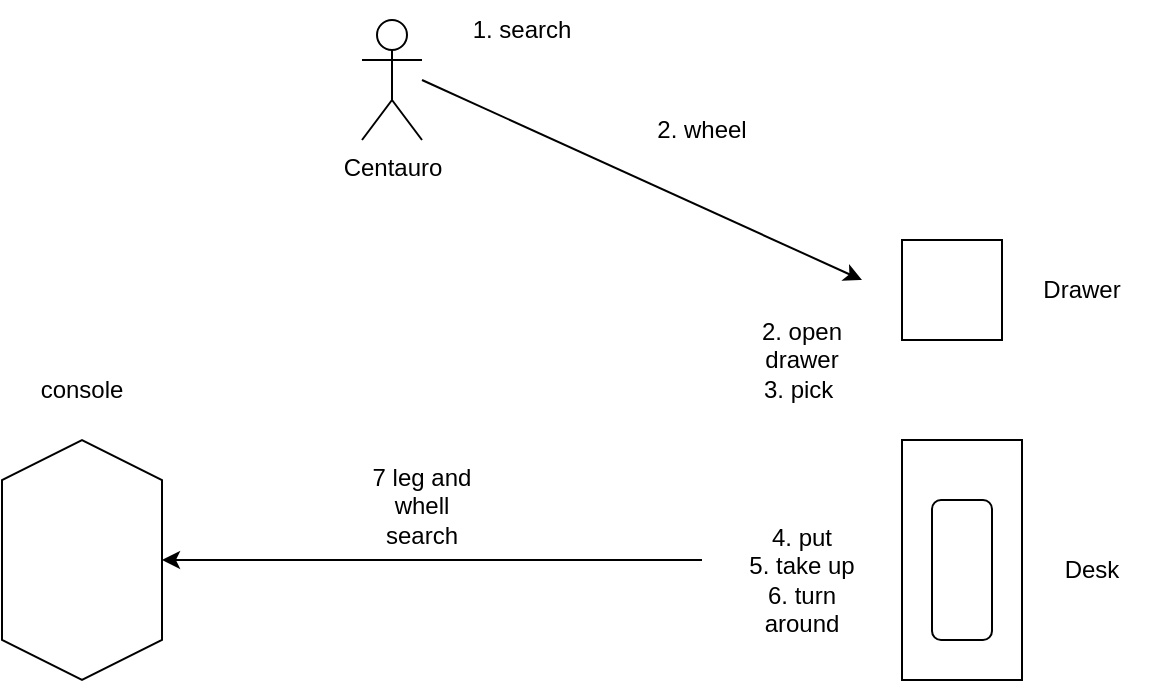 <mxfile>
    <diagram id="DQU-kqcON3Z1oUUEVBNg" name="Page-1">
        <mxGraphModel dx="2016" dy="740" grid="1" gridSize="10" guides="1" tooltips="1" connect="1" arrows="1" fold="1" page="1" pageScale="1" pageWidth="850" pageHeight="1100" math="0" shadow="0">
            <root>
                <mxCell id="0"/>
                <mxCell id="1" parent="0"/>
                <mxCell id="2" value="Centauro&lt;br&gt;" style="shape=umlActor;verticalLabelPosition=bottom;verticalAlign=top;html=1;outlineConnect=0;" parent="1" vertex="1">
                    <mxGeometry x="110" y="60" width="30" height="60" as="geometry"/>
                </mxCell>
                <mxCell id="10" value="" style="endArrow=classic;html=1;" parent="1" edge="1">
                    <mxGeometry width="50" height="50" relative="1" as="geometry">
                        <mxPoint x="140" y="90" as="sourcePoint"/>
                        <mxPoint x="360" y="190" as="targetPoint"/>
                    </mxGeometry>
                </mxCell>
                <mxCell id="12" value="" style="group" parent="1" vertex="1" connectable="0">
                    <mxGeometry x="380" y="270" width="125" height="120" as="geometry"/>
                </mxCell>
                <mxCell id="5" value="" style="rounded=0;whiteSpace=wrap;html=1;rotation=-90;" parent="12" vertex="1">
                    <mxGeometry x="-30" y="30" width="120" height="60" as="geometry"/>
                </mxCell>
                <mxCell id="6" value="" style="rounded=1;whiteSpace=wrap;html=1;rotation=-90;" parent="12" vertex="1">
                    <mxGeometry x="-5" y="50" width="70" height="30" as="geometry"/>
                </mxCell>
                <mxCell id="7" value="Desk" style="text;html=1;strokeColor=none;fillColor=none;align=center;verticalAlign=middle;whiteSpace=wrap;rounded=0;" parent="12" vertex="1">
                    <mxGeometry x="65" y="50" width="60" height="30" as="geometry"/>
                </mxCell>
                <mxCell id="13" value="" style="group" parent="1" vertex="1" connectable="0">
                    <mxGeometry x="380" y="170" width="120" height="50" as="geometry"/>
                </mxCell>
                <mxCell id="8" value="" style="whiteSpace=wrap;html=1;aspect=fixed;" parent="13" vertex="1">
                    <mxGeometry width="50" height="50" as="geometry"/>
                </mxCell>
                <mxCell id="9" value="Drawer" style="text;html=1;strokeColor=none;fillColor=none;align=center;verticalAlign=middle;whiteSpace=wrap;rounded=0;" parent="13" vertex="1">
                    <mxGeometry x="60" y="10" width="60" height="30" as="geometry"/>
                </mxCell>
                <mxCell id="14" value="2. wheel" style="text;html=1;strokeColor=none;fillColor=none;align=center;verticalAlign=middle;whiteSpace=wrap;rounded=0;" parent="1" vertex="1">
                    <mxGeometry x="250" y="100" width="60" height="30" as="geometry"/>
                </mxCell>
                <mxCell id="15" value="2. open drawer&lt;br&gt;3. pick&amp;nbsp;" style="text;html=1;strokeColor=none;fillColor=none;align=center;verticalAlign=middle;whiteSpace=wrap;rounded=0;" parent="1" vertex="1">
                    <mxGeometry x="300" y="200" width="60" height="60" as="geometry"/>
                </mxCell>
                <mxCell id="16" value="4. put&lt;br&gt;5. take up&lt;br&gt;6. turn around" style="text;html=1;strokeColor=none;fillColor=none;align=center;verticalAlign=middle;whiteSpace=wrap;rounded=0;" parent="1" vertex="1">
                    <mxGeometry x="300" y="310" width="60" height="60" as="geometry"/>
                </mxCell>
                <mxCell id="19" value="" style="group" parent="1" vertex="1" connectable="0">
                    <mxGeometry x="-70" y="230" width="80" height="160" as="geometry"/>
                </mxCell>
                <mxCell id="17" value="" style="shape=hexagon;perimeter=hexagonPerimeter2;whiteSpace=wrap;html=1;fixedSize=1;rotation=90;" parent="19" vertex="1">
                    <mxGeometry x="-20.0" y="60" width="120" height="80" as="geometry"/>
                </mxCell>
                <mxCell id="18" value="console" style="text;html=1;strokeColor=none;fillColor=none;align=center;verticalAlign=middle;whiteSpace=wrap;rounded=0;" parent="19" vertex="1">
                    <mxGeometry x="10.0" width="60" height="30" as="geometry"/>
                </mxCell>
                <mxCell id="20" value="" style="endArrow=classic;html=1;" parent="1" target="17" edge="1">
                    <mxGeometry width="50" height="50" relative="1" as="geometry">
                        <mxPoint x="280" y="330" as="sourcePoint"/>
                        <mxPoint x="260" y="250" as="targetPoint"/>
                    </mxGeometry>
                </mxCell>
                <mxCell id="21" value="7 leg and whell search" style="text;html=1;strokeColor=none;fillColor=none;align=center;verticalAlign=middle;whiteSpace=wrap;rounded=0;" parent="1" vertex="1">
                    <mxGeometry x="110" y="280" width="60" height="45" as="geometry"/>
                </mxCell>
                <mxCell id="24" value="1. search" style="text;html=1;strokeColor=none;fillColor=none;align=center;verticalAlign=middle;whiteSpace=wrap;rounded=0;" vertex="1" parent="1">
                    <mxGeometry x="160" y="50" width="60" height="30" as="geometry"/>
                </mxCell>
            </root>
        </mxGraphModel>
    </diagram>
</mxfile>